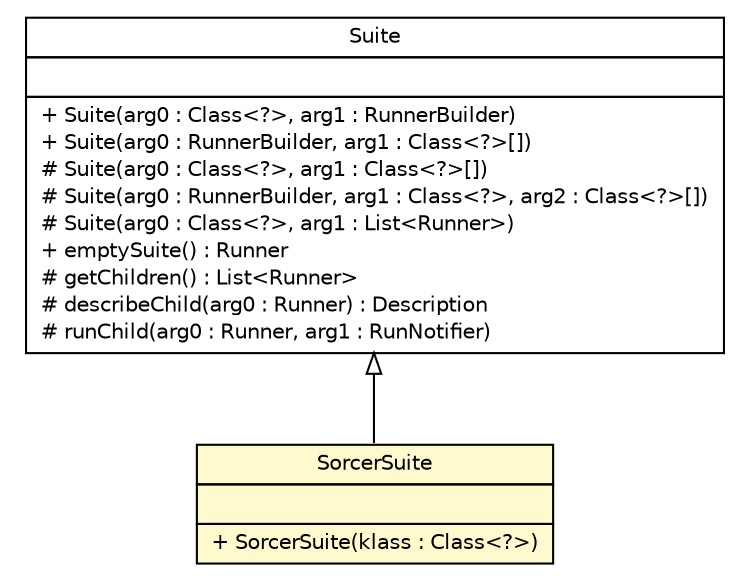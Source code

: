 #!/usr/local/bin/dot
#
# Class diagram 
# Generated by UMLGraph version R5_6 (http://www.umlgraph.org/)
#

digraph G {
	edge [fontname="Helvetica",fontsize=10,labelfontname="Helvetica",labelfontsize=10];
	node [fontname="Helvetica",fontsize=10,shape=plaintext];
	nodesep=0.25;
	ranksep=0.5;
	// sorcer.junit.SorcerSuite
	c528806 [label=<<table title="sorcer.junit.SorcerSuite" border="0" cellborder="1" cellspacing="0" cellpadding="2" port="p" bgcolor="lemonChiffon" href="./SorcerSuite.html">
		<tr><td><table border="0" cellspacing="0" cellpadding="1">
<tr><td align="center" balign="center"> SorcerSuite </td></tr>
		</table></td></tr>
		<tr><td><table border="0" cellspacing="0" cellpadding="1">
<tr><td align="left" balign="left">  </td></tr>
		</table></td></tr>
		<tr><td><table border="0" cellspacing="0" cellpadding="1">
<tr><td align="left" balign="left"> + SorcerSuite(klass : Class&lt;?&gt;) </td></tr>
		</table></td></tr>
		</table>>, URL="./SorcerSuite.html", fontname="Helvetica", fontcolor="black", fontsize=10.0];
	//sorcer.junit.SorcerSuite extends org.junit.runners.Suite
	c528956:p -> c528806:p [dir=back,arrowtail=empty];
	// org.junit.runners.Suite
	c528956 [label=<<table title="org.junit.runners.Suite" border="0" cellborder="1" cellspacing="0" cellpadding="2" port="p">
		<tr><td><table border="0" cellspacing="0" cellpadding="1">
<tr><td align="center" balign="center"> Suite </td></tr>
		</table></td></tr>
		<tr><td><table border="0" cellspacing="0" cellpadding="1">
<tr><td align="left" balign="left">  </td></tr>
		</table></td></tr>
		<tr><td><table border="0" cellspacing="0" cellpadding="1">
<tr><td align="left" balign="left"> + Suite(arg0 : Class&lt;?&gt;, arg1 : RunnerBuilder) </td></tr>
<tr><td align="left" balign="left"> + Suite(arg0 : RunnerBuilder, arg1 : Class&lt;?&gt;[]) </td></tr>
<tr><td align="left" balign="left"> # Suite(arg0 : Class&lt;?&gt;, arg1 : Class&lt;?&gt;[]) </td></tr>
<tr><td align="left" balign="left"> # Suite(arg0 : RunnerBuilder, arg1 : Class&lt;?&gt;, arg2 : Class&lt;?&gt;[]) </td></tr>
<tr><td align="left" balign="left"> # Suite(arg0 : Class&lt;?&gt;, arg1 : List&lt;Runner&gt;) </td></tr>
<tr><td align="left" balign="left"> + emptySuite() : Runner </td></tr>
<tr><td align="left" balign="left"> # getChildren() : List&lt;Runner&gt; </td></tr>
<tr><td align="left" balign="left"> # describeChild(arg0 : Runner) : Description </td></tr>
<tr><td align="left" balign="left"> # runChild(arg0 : Runner, arg1 : RunNotifier) </td></tr>
		</table></td></tr>
		</table>>, URL="null", fontname="Helvetica", fontcolor="black", fontsize=10.0];
}

